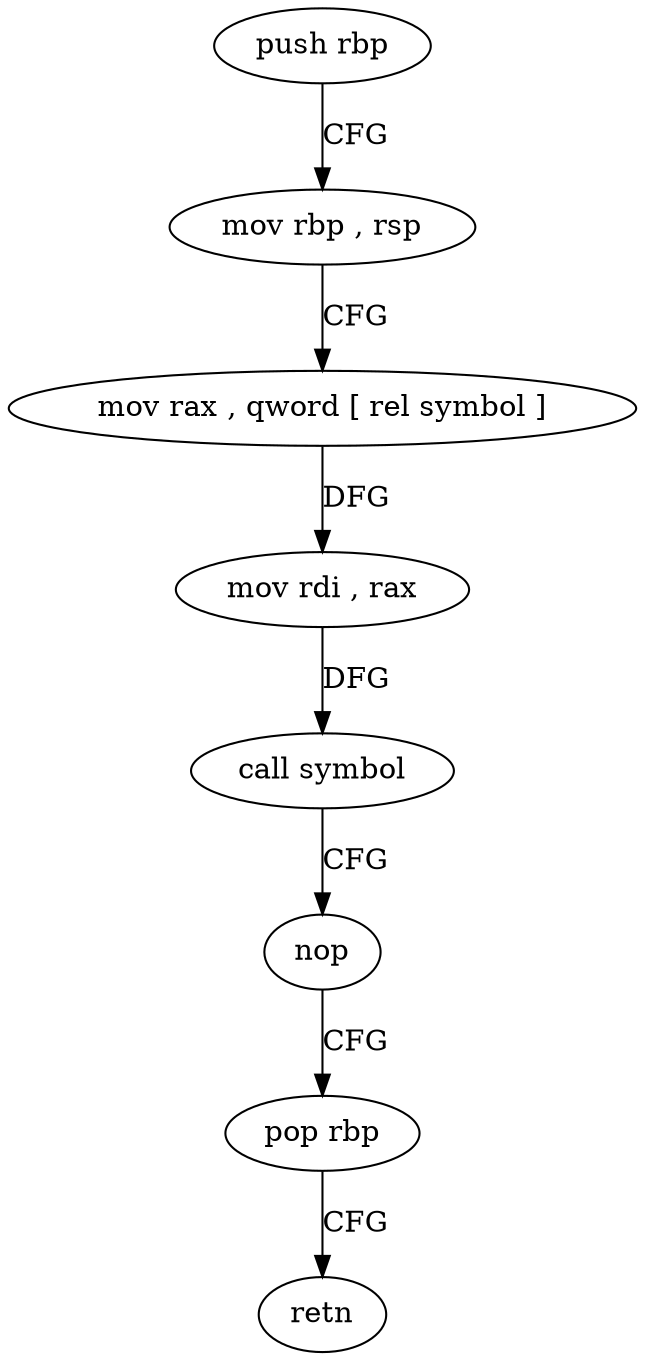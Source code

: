 digraph "func" {
"4213015" [label = "push rbp" ]
"4213016" [label = "mov rbp , rsp" ]
"4213019" [label = "mov rax , qword [ rel symbol ]" ]
"4213026" [label = "mov rdi , rax" ]
"4213029" [label = "call symbol" ]
"4213034" [label = "nop" ]
"4213035" [label = "pop rbp" ]
"4213036" [label = "retn" ]
"4213015" -> "4213016" [ label = "CFG" ]
"4213016" -> "4213019" [ label = "CFG" ]
"4213019" -> "4213026" [ label = "DFG" ]
"4213026" -> "4213029" [ label = "DFG" ]
"4213029" -> "4213034" [ label = "CFG" ]
"4213034" -> "4213035" [ label = "CFG" ]
"4213035" -> "4213036" [ label = "CFG" ]
}
